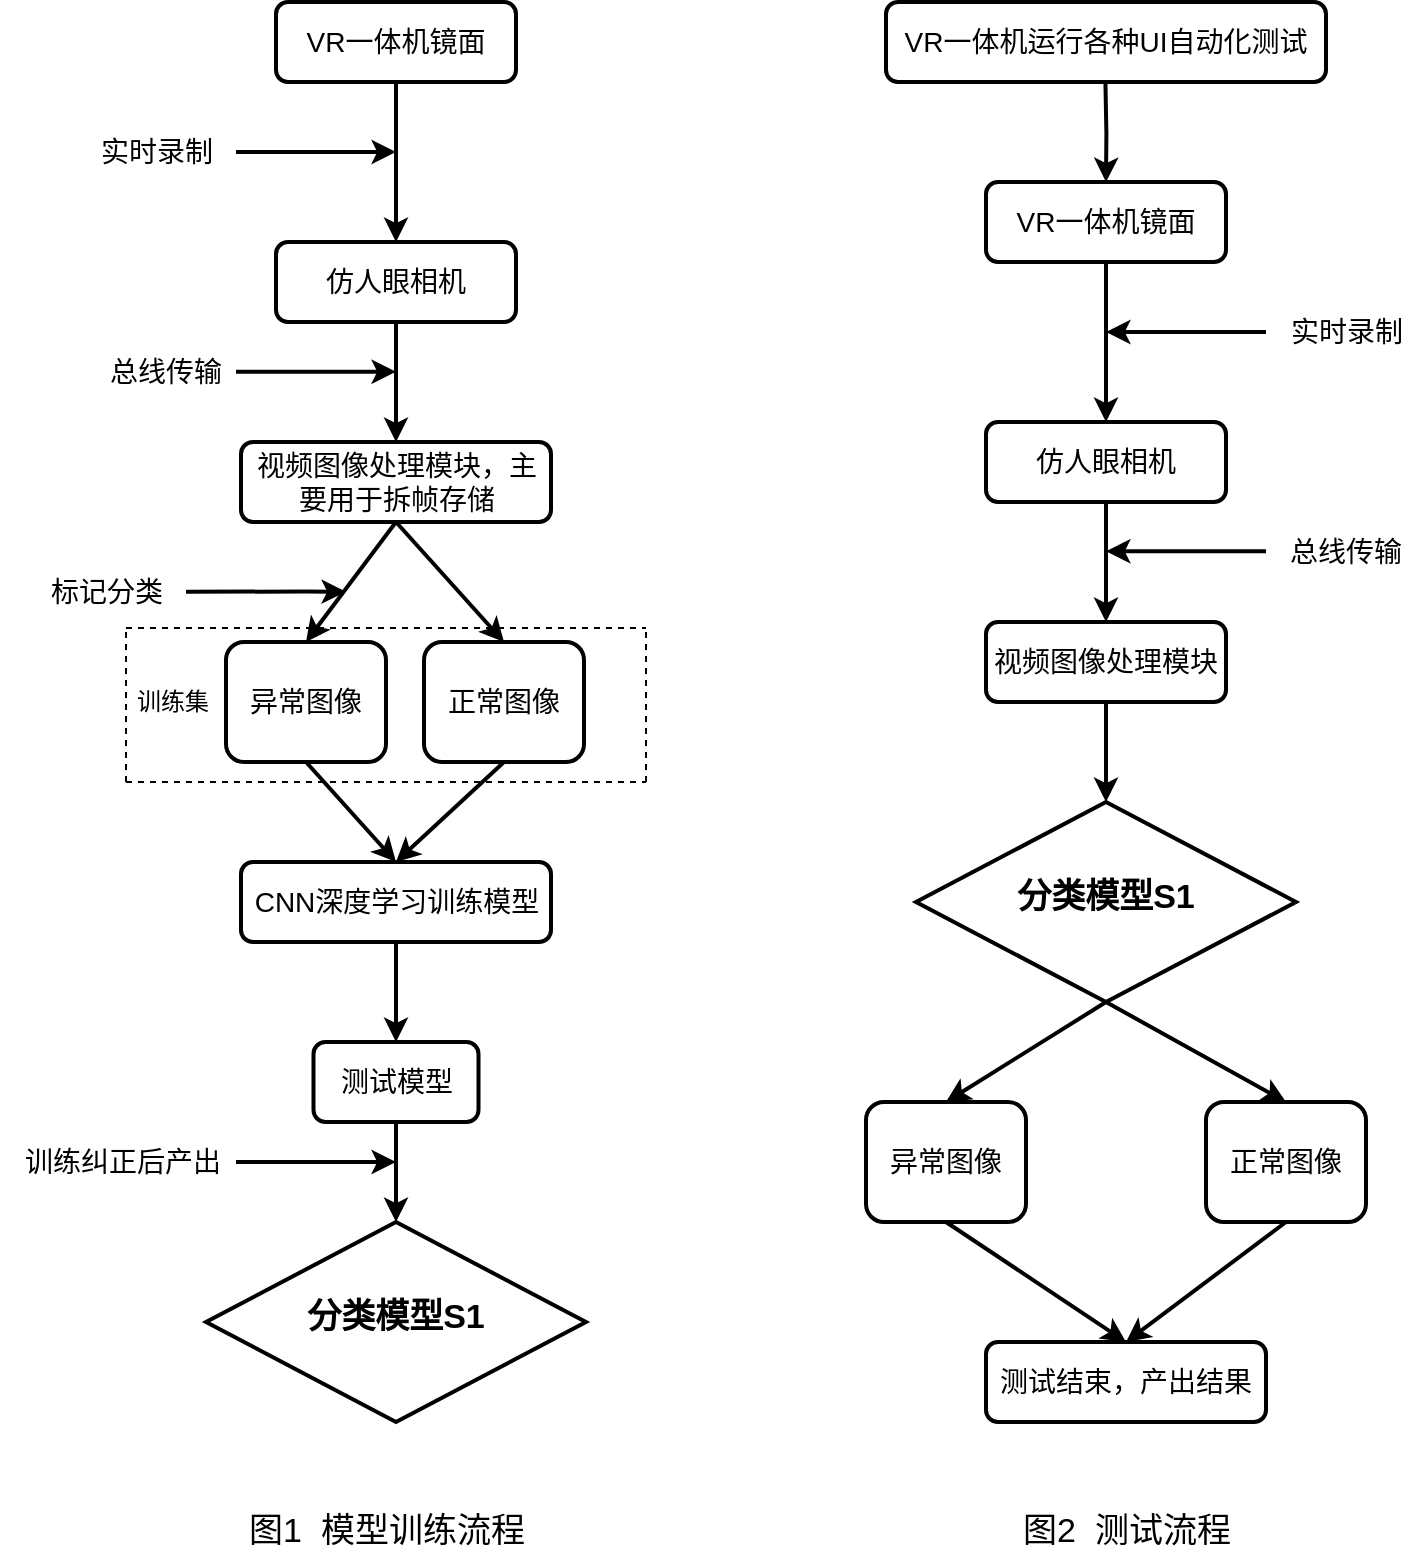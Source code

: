 <mxfile version="20.3.1" type="github">
  <diagram id="C5RBs43oDa-KdzZeNtuy" name="Page-1">
    <mxGraphModel dx="1673" dy="896" grid="1" gridSize="10" guides="1" tooltips="1" connect="1" arrows="1" fold="1" page="1" pageScale="1" pageWidth="827" pageHeight="1169" math="0" shadow="0">
      <root>
        <mxCell id="WIyWlLk6GJQsqaUBKTNV-0" />
        <mxCell id="WIyWlLk6GJQsqaUBKTNV-1" parent="WIyWlLk6GJQsqaUBKTNV-0" />
        <mxCell id="7S5ToUFaWnlVdSLbU037-24" value="" style="edgeStyle=orthogonalEdgeStyle;rounded=0;orthogonalLoop=1;jettySize=auto;html=1;strokeWidth=2;fontSize=14;" parent="WIyWlLk6GJQsqaUBKTNV-1" source="WIyWlLk6GJQsqaUBKTNV-3" target="7S5ToUFaWnlVdSLbU037-18" edge="1">
          <mxGeometry relative="1" as="geometry" />
        </mxCell>
        <mxCell id="WIyWlLk6GJQsqaUBKTNV-3" value="&lt;span style=&quot;font-size:10.5pt;mso-bidi-font-size:10.0pt;&lt;br/&gt;font-family:宋体;mso-ascii-font-family:&amp;quot;Times New Roman&amp;quot;;mso-hansi-font-family:&lt;br/&gt;&amp;quot;Times New Roman&amp;quot;;mso-bidi-font-family:&amp;quot;Times New Roman&amp;quot;;mso-font-kerning:1.0pt;&lt;br/&gt;mso-ansi-language:EN-US;mso-fareast-language:ZH-CN;mso-bidi-language:AR-SA&quot;&gt;仿&lt;/span&gt;人眼相机" style="rounded=1;whiteSpace=wrap;html=1;fontSize=14;glass=0;strokeWidth=2;shadow=0;" parent="WIyWlLk6GJQsqaUBKTNV-1" vertex="1">
          <mxGeometry x="175" y="180" width="120" height="40" as="geometry" />
        </mxCell>
        <mxCell id="7S5ToUFaWnlVdSLbU037-30" value="" style="edgeStyle=orthogonalEdgeStyle;rounded=0;orthogonalLoop=1;jettySize=auto;html=1;strokeWidth=2;fontSize=14;" parent="WIyWlLk6GJQsqaUBKTNV-1" source="WIyWlLk6GJQsqaUBKTNV-7" edge="1">
          <mxGeometry relative="1" as="geometry">
            <mxPoint x="235" y="580" as="targetPoint" />
          </mxGeometry>
        </mxCell>
        <mxCell id="WIyWlLk6GJQsqaUBKTNV-7" value="CNN深度学习训练模型" style="rounded=1;whiteSpace=wrap;html=1;fontSize=14;glass=0;strokeWidth=2;shadow=0;" parent="WIyWlLk6GJQsqaUBKTNV-1" vertex="1">
          <mxGeometry x="157.5" y="490" width="155" height="40" as="geometry" />
        </mxCell>
        <mxCell id="7S5ToUFaWnlVdSLbU037-1" value="" style="edgeStyle=orthogonalEdgeStyle;rounded=0;orthogonalLoop=1;jettySize=auto;html=1;strokeWidth=2;fontSize=14;" parent="WIyWlLk6GJQsqaUBKTNV-1" source="7S5ToUFaWnlVdSLbU037-0" target="WIyWlLk6GJQsqaUBKTNV-3" edge="1">
          <mxGeometry relative="1" as="geometry" />
        </mxCell>
        <mxCell id="7S5ToUFaWnlVdSLbU037-0" value="VR一体机镜面" style="rounded=1;whiteSpace=wrap;html=1;fontSize=14;glass=0;strokeWidth=2;shadow=0;" parent="WIyWlLk6GJQsqaUBKTNV-1" vertex="1">
          <mxGeometry x="175" y="60" width="120" height="40" as="geometry" />
        </mxCell>
        <mxCell id="7S5ToUFaWnlVdSLbU037-4" value="分类模型S1" style="rhombus;whiteSpace=wrap;html=1;shadow=0;fontFamily=Helvetica;fontSize=17;align=center;strokeWidth=2;spacing=6;spacingTop=-4;fontStyle=1" parent="WIyWlLk6GJQsqaUBKTNV-1" vertex="1">
          <mxGeometry x="140" y="670" width="190" height="100" as="geometry" />
        </mxCell>
        <mxCell id="7S5ToUFaWnlVdSLbU037-7" value="" style="edgeStyle=orthogonalEdgeStyle;rounded=0;orthogonalLoop=1;jettySize=auto;html=1;strokeWidth=2;fontSize=14;" parent="WIyWlLk6GJQsqaUBKTNV-1" source="7S5ToUFaWnlVdSLbU037-6" edge="1">
          <mxGeometry relative="1" as="geometry">
            <mxPoint x="235" y="135" as="targetPoint" />
          </mxGeometry>
        </mxCell>
        <mxCell id="7S5ToUFaWnlVdSLbU037-6" value="实时录制" style="text;html=1;align=center;verticalAlign=middle;resizable=0;points=[];autosize=1;strokeColor=none;fillColor=none;strokeWidth=2;fontSize=14;" parent="WIyWlLk6GJQsqaUBKTNV-1" vertex="1">
          <mxGeometry x="75" y="120" width="80" height="30" as="geometry" />
        </mxCell>
        <mxCell id="7S5ToUFaWnlVdSLbU037-35" value="" style="edgeStyle=orthogonalEdgeStyle;rounded=0;orthogonalLoop=1;jettySize=auto;html=1;strokeWidth=2;fontSize=14;" parent="WIyWlLk6GJQsqaUBKTNV-1" source="7S5ToUFaWnlVdSLbU037-8" target="7S5ToUFaWnlVdSLbU037-22" edge="1">
          <mxGeometry relative="1" as="geometry" />
        </mxCell>
        <mxCell id="7S5ToUFaWnlVdSLbU037-8" value="&lt;span style=&quot;font-size:10.5pt;mso-bidi-font-size:10.0pt;&lt;br/&gt;font-family:宋体;mso-ascii-font-family:&amp;quot;Times New Roman&amp;quot;;mso-hansi-font-family:&lt;br/&gt;&amp;quot;Times New Roman&amp;quot;;mso-bidi-font-family:&amp;quot;Times New Roman&amp;quot;;mso-font-kerning:1.0pt;&lt;br/&gt;mso-ansi-language:EN-US;mso-fareast-language:ZH-CN;mso-bidi-language:AR-SA&quot;&gt;仿&lt;/span&gt;人眼相机" style="rounded=1;whiteSpace=wrap;html=1;fontSize=14;glass=0;strokeWidth=2;shadow=0;" parent="WIyWlLk6GJQsqaUBKTNV-1" vertex="1">
          <mxGeometry x="530" y="270" width="120" height="40" as="geometry" />
        </mxCell>
        <mxCell id="7S5ToUFaWnlVdSLbU037-9" value="" style="edgeStyle=orthogonalEdgeStyle;rounded=0;orthogonalLoop=1;jettySize=auto;html=1;strokeWidth=2;fontSize=14;" parent="WIyWlLk6GJQsqaUBKTNV-1" source="7S5ToUFaWnlVdSLbU037-10" target="7S5ToUFaWnlVdSLbU037-8" edge="1">
          <mxGeometry relative="1" as="geometry" />
        </mxCell>
        <mxCell id="7S5ToUFaWnlVdSLbU037-10" value="VR一体机镜面" style="rounded=1;whiteSpace=wrap;html=1;fontSize=14;glass=0;strokeWidth=2;shadow=0;" parent="WIyWlLk6GJQsqaUBKTNV-1" vertex="1">
          <mxGeometry x="530" y="150" width="120" height="40" as="geometry" />
        </mxCell>
        <mxCell id="7S5ToUFaWnlVdSLbU037-11" value="" style="edgeStyle=orthogonalEdgeStyle;rounded=0;orthogonalLoop=1;jettySize=auto;html=1;strokeWidth=2;fontSize=14;" parent="WIyWlLk6GJQsqaUBKTNV-1" source="7S5ToUFaWnlVdSLbU037-12" edge="1">
          <mxGeometry relative="1" as="geometry">
            <mxPoint x="590" y="225" as="targetPoint" />
          </mxGeometry>
        </mxCell>
        <mxCell id="7S5ToUFaWnlVdSLbU037-12" value="实时录制" style="text;html=1;align=center;verticalAlign=middle;resizable=0;points=[];autosize=1;strokeColor=none;fillColor=none;strokeWidth=2;fontSize=14;" parent="WIyWlLk6GJQsqaUBKTNV-1" vertex="1">
          <mxGeometry x="670" y="210" width="80" height="30" as="geometry" />
        </mxCell>
        <mxCell id="7S5ToUFaWnlVdSLbU037-15" value="异常图像" style="rounded=1;whiteSpace=wrap;html=1;fontSize=14;glass=0;strokeWidth=2;shadow=0;" parent="WIyWlLk6GJQsqaUBKTNV-1" vertex="1">
          <mxGeometry x="470" y="610" width="80" height="60" as="geometry" />
        </mxCell>
        <mxCell id="7S5ToUFaWnlVdSLbU037-17" value="正常图像" style="rounded=1;whiteSpace=wrap;html=1;fontSize=14;glass=0;strokeWidth=2;shadow=0;" parent="WIyWlLk6GJQsqaUBKTNV-1" vertex="1">
          <mxGeometry x="640" y="610" width="80" height="60" as="geometry" />
        </mxCell>
        <mxCell id="7S5ToUFaWnlVdSLbU037-18" value="视频图像处理模块，主要用于拆帧存储" style="rounded=1;whiteSpace=wrap;html=1;fontSize=14;glass=0;strokeWidth=2;shadow=0;" parent="WIyWlLk6GJQsqaUBKTNV-1" vertex="1">
          <mxGeometry x="157.5" y="280" width="155" height="40" as="geometry" />
        </mxCell>
        <mxCell id="7S5ToUFaWnlVdSLbU037-19" value="异常图像" style="rounded=1;whiteSpace=wrap;html=1;fontSize=14;glass=0;strokeWidth=2;shadow=0;" parent="WIyWlLk6GJQsqaUBKTNV-1" vertex="1">
          <mxGeometry x="150" y="380" width="80" height="60" as="geometry" />
        </mxCell>
        <mxCell id="7S5ToUFaWnlVdSLbU037-20" value="正常图像" style="rounded=1;whiteSpace=wrap;html=1;fontSize=14;glass=0;strokeWidth=2;shadow=0;" parent="WIyWlLk6GJQsqaUBKTNV-1" vertex="1">
          <mxGeometry x="249" y="380" width="80" height="60" as="geometry" />
        </mxCell>
        <mxCell id="7S5ToUFaWnlVdSLbU037-21" value="分类模型S1" style="rhombus;whiteSpace=wrap;html=1;shadow=0;fontFamily=Helvetica;fontSize=17;align=center;strokeWidth=2;spacing=6;spacingTop=-4;fontStyle=1" parent="WIyWlLk6GJQsqaUBKTNV-1" vertex="1">
          <mxGeometry x="495" y="460" width="190" height="100" as="geometry" />
        </mxCell>
        <mxCell id="7S5ToUFaWnlVdSLbU037-36" value="" style="edgeStyle=orthogonalEdgeStyle;rounded=0;orthogonalLoop=1;jettySize=auto;html=1;strokeWidth=2;fontSize=14;" parent="WIyWlLk6GJQsqaUBKTNV-1" source="7S5ToUFaWnlVdSLbU037-22" target="7S5ToUFaWnlVdSLbU037-21" edge="1">
          <mxGeometry relative="1" as="geometry" />
        </mxCell>
        <mxCell id="7S5ToUFaWnlVdSLbU037-22" value="视频图像处理模块" style="rounded=1;whiteSpace=wrap;html=1;fontSize=14;glass=0;strokeWidth=2;shadow=0;" parent="WIyWlLk6GJQsqaUBKTNV-1" vertex="1">
          <mxGeometry x="530" y="370" width="120" height="40" as="geometry" />
        </mxCell>
        <mxCell id="7S5ToUFaWnlVdSLbU037-26" value="" style="endArrow=classic;html=1;rounded=0;exitX=0.5;exitY=1;exitDx=0;exitDy=0;entryX=0.5;entryY=0;entryDx=0;entryDy=0;strokeWidth=2;fontSize=14;" parent="WIyWlLk6GJQsqaUBKTNV-1" source="7S5ToUFaWnlVdSLbU037-18" target="7S5ToUFaWnlVdSLbU037-20" edge="1">
          <mxGeometry width="50" height="50" relative="1" as="geometry">
            <mxPoint x="240" y="330" as="sourcePoint" />
            <mxPoint x="440" y="370" as="targetPoint" />
          </mxGeometry>
        </mxCell>
        <mxCell id="7S5ToUFaWnlVdSLbU037-27" value="" style="endArrow=classic;html=1;rounded=0;exitX=0.5;exitY=1;exitDx=0;exitDy=0;entryX=0.5;entryY=0;entryDx=0;entryDy=0;strokeWidth=2;fontSize=14;" parent="WIyWlLk6GJQsqaUBKTNV-1" source="7S5ToUFaWnlVdSLbU037-18" target="7S5ToUFaWnlVdSLbU037-19" edge="1">
          <mxGeometry width="50" height="50" relative="1" as="geometry">
            <mxPoint x="245" y="330" as="sourcePoint" />
            <mxPoint x="299" y="390" as="targetPoint" />
          </mxGeometry>
        </mxCell>
        <mxCell id="7S5ToUFaWnlVdSLbU037-28" value="" style="endArrow=classic;html=1;rounded=0;exitX=0.5;exitY=1;exitDx=0;exitDy=0;entryX=0.5;entryY=0;entryDx=0;entryDy=0;strokeWidth=2;fontSize=14;" parent="WIyWlLk6GJQsqaUBKTNV-1" source="7S5ToUFaWnlVdSLbU037-19" target="WIyWlLk6GJQsqaUBKTNV-7" edge="1">
          <mxGeometry width="50" height="50" relative="1" as="geometry">
            <mxPoint x="245" y="330" as="sourcePoint" />
            <mxPoint x="200" y="390" as="targetPoint" />
          </mxGeometry>
        </mxCell>
        <mxCell id="7S5ToUFaWnlVdSLbU037-29" value="" style="endArrow=classic;html=1;rounded=0;exitX=0.5;exitY=1;exitDx=0;exitDy=0;entryX=0.5;entryY=0;entryDx=0;entryDy=0;strokeWidth=2;fontSize=14;" parent="WIyWlLk6GJQsqaUBKTNV-1" source="7S5ToUFaWnlVdSLbU037-20" target="WIyWlLk6GJQsqaUBKTNV-7" edge="1">
          <mxGeometry width="50" height="50" relative="1" as="geometry">
            <mxPoint x="200" y="450" as="sourcePoint" />
            <mxPoint x="245" y="500" as="targetPoint" />
          </mxGeometry>
        </mxCell>
        <mxCell id="7S5ToUFaWnlVdSLbU037-31" value="标记分类" style="text;html=1;align=center;verticalAlign=middle;resizable=0;points=[];autosize=1;strokeColor=none;fillColor=none;strokeWidth=2;fontSize=14;" parent="WIyWlLk6GJQsqaUBKTNV-1" vertex="1">
          <mxGeometry x="50" y="340" width="80" height="30" as="geometry" />
        </mxCell>
        <mxCell id="7S5ToUFaWnlVdSLbU037-33" value="训练纠正后产出" style="text;html=1;align=center;verticalAlign=middle;resizable=0;points=[];autosize=1;strokeColor=none;fillColor=none;strokeWidth=2;fontSize=14;" parent="WIyWlLk6GJQsqaUBKTNV-1" vertex="1">
          <mxGeometry x="37.5" y="625" width="120" height="30" as="geometry" />
        </mxCell>
        <mxCell id="7S5ToUFaWnlVdSLbU037-37" value="" style="endArrow=classic;html=1;rounded=0;exitX=0.5;exitY=1;exitDx=0;exitDy=0;entryX=0.5;entryY=0;entryDx=0;entryDy=0;strokeWidth=2;fontSize=14;" parent="WIyWlLk6GJQsqaUBKTNV-1" source="7S5ToUFaWnlVdSLbU037-21" target="7S5ToUFaWnlVdSLbU037-15" edge="1">
          <mxGeometry width="50" height="50" relative="1" as="geometry">
            <mxPoint x="390" y="630" as="sourcePoint" />
            <mxPoint x="440" y="580" as="targetPoint" />
          </mxGeometry>
        </mxCell>
        <mxCell id="7S5ToUFaWnlVdSLbU037-38" value="" style="endArrow=classic;html=1;rounded=0;exitX=0.5;exitY=1;exitDx=0;exitDy=0;entryX=0.5;entryY=0;entryDx=0;entryDy=0;strokeWidth=2;fontSize=14;" parent="WIyWlLk6GJQsqaUBKTNV-1" source="7S5ToUFaWnlVdSLbU037-21" target="7S5ToUFaWnlVdSLbU037-17" edge="1">
          <mxGeometry width="50" height="50" relative="1" as="geometry">
            <mxPoint x="600" y="570" as="sourcePoint" />
            <mxPoint x="520" y="630" as="targetPoint" />
          </mxGeometry>
        </mxCell>
        <mxCell id="6z4Tuc7xeSrhAQ4H4yoB-1" value="总线传输" style="text;html=1;strokeColor=none;fillColor=none;align=center;verticalAlign=middle;whiteSpace=wrap;rounded=0;fontSize=14;" vertex="1" parent="WIyWlLk6GJQsqaUBKTNV-1">
          <mxGeometry x="90" y="230" width="60" height="30" as="geometry" />
        </mxCell>
        <mxCell id="6z4Tuc7xeSrhAQ4H4yoB-4" value="" style="edgeStyle=orthogonalEdgeStyle;rounded=0;orthogonalLoop=1;jettySize=auto;html=1;strokeWidth=2;fontSize=14;" edge="1" parent="WIyWlLk6GJQsqaUBKTNV-1">
          <mxGeometry relative="1" as="geometry">
            <mxPoint x="235" y="244.86" as="targetPoint" />
            <mxPoint x="155" y="244.86" as="sourcePoint" />
            <Array as="points">
              <mxPoint x="215" y="244.86" />
              <mxPoint x="215" y="244.86" />
            </Array>
          </mxGeometry>
        </mxCell>
        <mxCell id="6z4Tuc7xeSrhAQ4H4yoB-6" value="" style="edgeStyle=orthogonalEdgeStyle;rounded=0;orthogonalLoop=1;jettySize=auto;html=1;strokeWidth=2;fontSize=14;" edge="1" parent="WIyWlLk6GJQsqaUBKTNV-1">
          <mxGeometry relative="1" as="geometry">
            <mxPoint x="210" y="354.83" as="targetPoint" />
            <mxPoint x="130" y="354.83" as="sourcePoint" />
            <Array as="points">
              <mxPoint x="190" y="354.83" />
              <mxPoint x="190" y="354.83" />
            </Array>
          </mxGeometry>
        </mxCell>
        <mxCell id="6z4Tuc7xeSrhAQ4H4yoB-10" value="" style="endArrow=none;dashed=1;html=1;rounded=0;fontSize=14;" edge="1" parent="WIyWlLk6GJQsqaUBKTNV-1">
          <mxGeometry width="50" height="50" relative="1" as="geometry">
            <mxPoint x="100" y="373" as="sourcePoint" />
            <mxPoint x="360" y="373" as="targetPoint" />
            <Array as="points">
              <mxPoint x="340" y="373" />
            </Array>
          </mxGeometry>
        </mxCell>
        <mxCell id="6z4Tuc7xeSrhAQ4H4yoB-13" value="" style="edgeStyle=orthogonalEdgeStyle;rounded=0;orthogonalLoop=1;jettySize=auto;html=1;strokeWidth=2;fontSize=14;" edge="1" parent="WIyWlLk6GJQsqaUBKTNV-1">
          <mxGeometry relative="1" as="geometry">
            <mxPoint x="235" y="640" as="targetPoint" />
            <mxPoint x="155" y="640" as="sourcePoint" />
            <Array as="points">
              <mxPoint x="215" y="640.0" />
              <mxPoint x="215" y="640.0" />
            </Array>
          </mxGeometry>
        </mxCell>
        <mxCell id="6z4Tuc7xeSrhAQ4H4yoB-15" value="" style="endArrow=none;dashed=1;html=1;rounded=0;fontSize=14;exitX=0.575;exitY=1.1;exitDx=0;exitDy=0;exitPerimeter=0;" edge="1" parent="WIyWlLk6GJQsqaUBKTNV-1">
          <mxGeometry width="50" height="50" relative="1" as="geometry">
            <mxPoint x="100.0" y="450.0" as="sourcePoint" />
            <mxPoint x="360" y="450" as="targetPoint" />
            <Array as="points" />
          </mxGeometry>
        </mxCell>
        <mxCell id="6z4Tuc7xeSrhAQ4H4yoB-17" value="训练集" style="text;html=1;align=center;verticalAlign=middle;resizable=0;points=[];autosize=1;strokeColor=none;fillColor=none;fontSize=12;" vertex="1" parent="WIyWlLk6GJQsqaUBKTNV-1">
          <mxGeometry x="92.5" y="395" width="60" height="30" as="geometry" />
        </mxCell>
        <mxCell id="6z4Tuc7xeSrhAQ4H4yoB-18" value="测试模型" style="rounded=1;whiteSpace=wrap;html=1;fontSize=14;glass=0;strokeWidth=2;shadow=0;" vertex="1" parent="WIyWlLk6GJQsqaUBKTNV-1">
          <mxGeometry x="193.75" y="580" width="82.5" height="40" as="geometry" />
        </mxCell>
        <mxCell id="6z4Tuc7xeSrhAQ4H4yoB-21" value="" style="edgeStyle=orthogonalEdgeStyle;rounded=0;orthogonalLoop=1;jettySize=auto;html=1;strokeWidth=2;fontSize=14;exitX=0.5;exitY=1;exitDx=0;exitDy=0;entryX=0.5;entryY=0;entryDx=0;entryDy=0;" edge="1" parent="WIyWlLk6GJQsqaUBKTNV-1" source="6z4Tuc7xeSrhAQ4H4yoB-18" target="7S5ToUFaWnlVdSLbU037-4">
          <mxGeometry relative="1" as="geometry">
            <mxPoint x="245" y="569.78" as="targetPoint" />
            <mxPoint x="165" y="569.78" as="sourcePoint" />
            <Array as="points" />
          </mxGeometry>
        </mxCell>
        <mxCell id="6z4Tuc7xeSrhAQ4H4yoB-23" value="总线传输" style="text;html=1;strokeColor=none;fillColor=none;align=center;verticalAlign=middle;whiteSpace=wrap;rounded=0;fontSize=14;" vertex="1" parent="WIyWlLk6GJQsqaUBKTNV-1">
          <mxGeometry x="680" y="320" width="60" height="30" as="geometry" />
        </mxCell>
        <mxCell id="6z4Tuc7xeSrhAQ4H4yoB-25" value="" style="edgeStyle=orthogonalEdgeStyle;rounded=0;orthogonalLoop=1;jettySize=auto;html=1;strokeWidth=2;fontSize=14;" edge="1" parent="WIyWlLk6GJQsqaUBKTNV-1">
          <mxGeometry relative="1" as="geometry">
            <mxPoint x="590" y="334.66" as="targetPoint" />
            <mxPoint x="670" y="334.66" as="sourcePoint" />
          </mxGeometry>
        </mxCell>
        <mxCell id="6z4Tuc7xeSrhAQ4H4yoB-26" value="VR一体机运行各种UI自动化测试" style="rounded=1;whiteSpace=wrap;html=1;fontSize=14;glass=0;strokeWidth=2;shadow=0;" vertex="1" parent="WIyWlLk6GJQsqaUBKTNV-1">
          <mxGeometry x="480" y="60" width="220" height="40" as="geometry" />
        </mxCell>
        <mxCell id="6z4Tuc7xeSrhAQ4H4yoB-27" value="" style="edgeStyle=orthogonalEdgeStyle;rounded=0;orthogonalLoop=1;jettySize=auto;html=1;strokeWidth=2;fontSize=14;entryX=0.5;entryY=0;entryDx=0;entryDy=0;" edge="1" parent="WIyWlLk6GJQsqaUBKTNV-1" target="7S5ToUFaWnlVdSLbU037-10">
          <mxGeometry relative="1" as="geometry">
            <mxPoint x="589.71" y="100" as="sourcePoint" />
            <mxPoint x="590" y="160" as="targetPoint" />
          </mxGeometry>
        </mxCell>
        <mxCell id="6z4Tuc7xeSrhAQ4H4yoB-28" value="测试结束，产出结果" style="rounded=1;whiteSpace=wrap;html=1;fontSize=14;glass=0;strokeWidth=2;shadow=0;" vertex="1" parent="WIyWlLk6GJQsqaUBKTNV-1">
          <mxGeometry x="530" y="730" width="140" height="40" as="geometry" />
        </mxCell>
        <mxCell id="6z4Tuc7xeSrhAQ4H4yoB-29" value="" style="endArrow=classic;html=1;rounded=0;exitX=0.5;exitY=1;exitDx=0;exitDy=0;entryX=0.5;entryY=0;entryDx=0;entryDy=0;strokeWidth=2;fontSize=14;" edge="1" parent="WIyWlLk6GJQsqaUBKTNV-1" source="7S5ToUFaWnlVdSLbU037-15" target="6z4Tuc7xeSrhAQ4H4yoB-28">
          <mxGeometry width="50" height="50" relative="1" as="geometry">
            <mxPoint x="600" y="570" as="sourcePoint" />
            <mxPoint x="520" y="630" as="targetPoint" />
          </mxGeometry>
        </mxCell>
        <mxCell id="6z4Tuc7xeSrhAQ4H4yoB-30" value="" style="endArrow=classic;html=1;rounded=0;exitX=0.5;exitY=1;exitDx=0;exitDy=0;strokeWidth=2;fontSize=14;entryX=0.5;entryY=0;entryDx=0;entryDy=0;" edge="1" parent="WIyWlLk6GJQsqaUBKTNV-1" source="7S5ToUFaWnlVdSLbU037-17" target="6z4Tuc7xeSrhAQ4H4yoB-28">
          <mxGeometry width="50" height="50" relative="1" as="geometry">
            <mxPoint x="520" y="690" as="sourcePoint" />
            <mxPoint x="590" y="730" as="targetPoint" />
          </mxGeometry>
        </mxCell>
        <mxCell id="6z4Tuc7xeSrhAQ4H4yoB-36" value="" style="endArrow=none;dashed=1;html=1;rounded=0;fontSize=17;" edge="1" parent="WIyWlLk6GJQsqaUBKTNV-1">
          <mxGeometry width="50" height="50" relative="1" as="geometry">
            <mxPoint x="100" y="375" as="sourcePoint" />
            <mxPoint x="100" y="450" as="targetPoint" />
          </mxGeometry>
        </mxCell>
        <mxCell id="6z4Tuc7xeSrhAQ4H4yoB-37" value="" style="endArrow=none;dashed=1;html=1;rounded=0;fontSize=17;" edge="1" parent="WIyWlLk6GJQsqaUBKTNV-1">
          <mxGeometry width="50" height="50" relative="1" as="geometry">
            <mxPoint x="360" y="450" as="sourcePoint" />
            <mxPoint x="360" y="375" as="targetPoint" />
          </mxGeometry>
        </mxCell>
        <mxCell id="6z4Tuc7xeSrhAQ4H4yoB-38" value="图1&amp;nbsp; 模型训练流程" style="text;html=1;align=center;verticalAlign=middle;resizable=0;points=[];autosize=1;strokeColor=none;fillColor=none;fontSize=17;" vertex="1" parent="WIyWlLk6GJQsqaUBKTNV-1">
          <mxGeometry x="150" y="810" width="160" height="30" as="geometry" />
        </mxCell>
        <mxCell id="6z4Tuc7xeSrhAQ4H4yoB-40" value="图2&amp;nbsp; 测试流程" style="text;html=1;align=center;verticalAlign=middle;resizable=0;points=[];autosize=1;strokeColor=none;fillColor=none;fontSize=17;" vertex="1" parent="WIyWlLk6GJQsqaUBKTNV-1">
          <mxGeometry x="535" y="810" width="130" height="30" as="geometry" />
        </mxCell>
      </root>
    </mxGraphModel>
  </diagram>
</mxfile>
